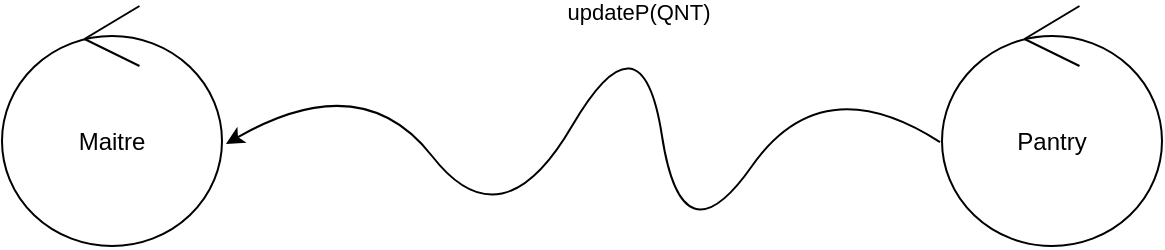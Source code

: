 <mxfile version="11.3.0" type="device" pages="1"><diagram id="ufg4izIOSTwrJC1mO65x" name="Page-1"><mxGraphModel dx="838" dy="488" grid="1" gridSize="10" guides="1" tooltips="1" connect="1" arrows="1" fold="1" page="1" pageScale="1" pageWidth="827" pageHeight="1169" math="0" shadow="0"><root><mxCell id="0"/><mxCell id="1" parent="0"/><mxCell id="xst_ueDd8BPXzyd57C9r-2" value="Maitre" style="ellipse;shape=umlControl;whiteSpace=wrap;html=1;" vertex="1" parent="1"><mxGeometry x="130" y="210" width="110" height="120" as="geometry"/></mxCell><mxCell id="xst_ueDd8BPXzyd57C9r-3" value="Pantry" style="ellipse;shape=umlControl;whiteSpace=wrap;html=1;" vertex="1" parent="1"><mxGeometry x="600" y="210" width="110" height="120" as="geometry"/></mxCell><mxCell id="xst_ueDd8BPXzyd57C9r-4" value="updateP(QNT)" style="curved=1;endArrow=classic;html=1;exitX=-0.009;exitY=0.567;exitDx=0;exitDy=0;exitPerimeter=0;entryX=1.018;entryY=0.575;entryDx=0;entryDy=0;entryPerimeter=0;" edge="1" parent="1" source="xst_ueDd8BPXzyd57C9r-3" target="xst_ueDd8BPXzyd57C9r-2"><mxGeometry width="50" height="50" relative="1" as="geometry"><mxPoint x="380" y="400" as="sourcePoint"/><mxPoint x="430" y="350" as="targetPoint"/><Array as="points"><mxPoint x="540" y="240"/><mxPoint x="470" y="340"/><mxPoint x="450" y="210"/><mxPoint x="380" y="330"/><mxPoint x="310" y="240"/></Array></mxGeometry></mxCell></root></mxGraphModel></diagram></mxfile>
